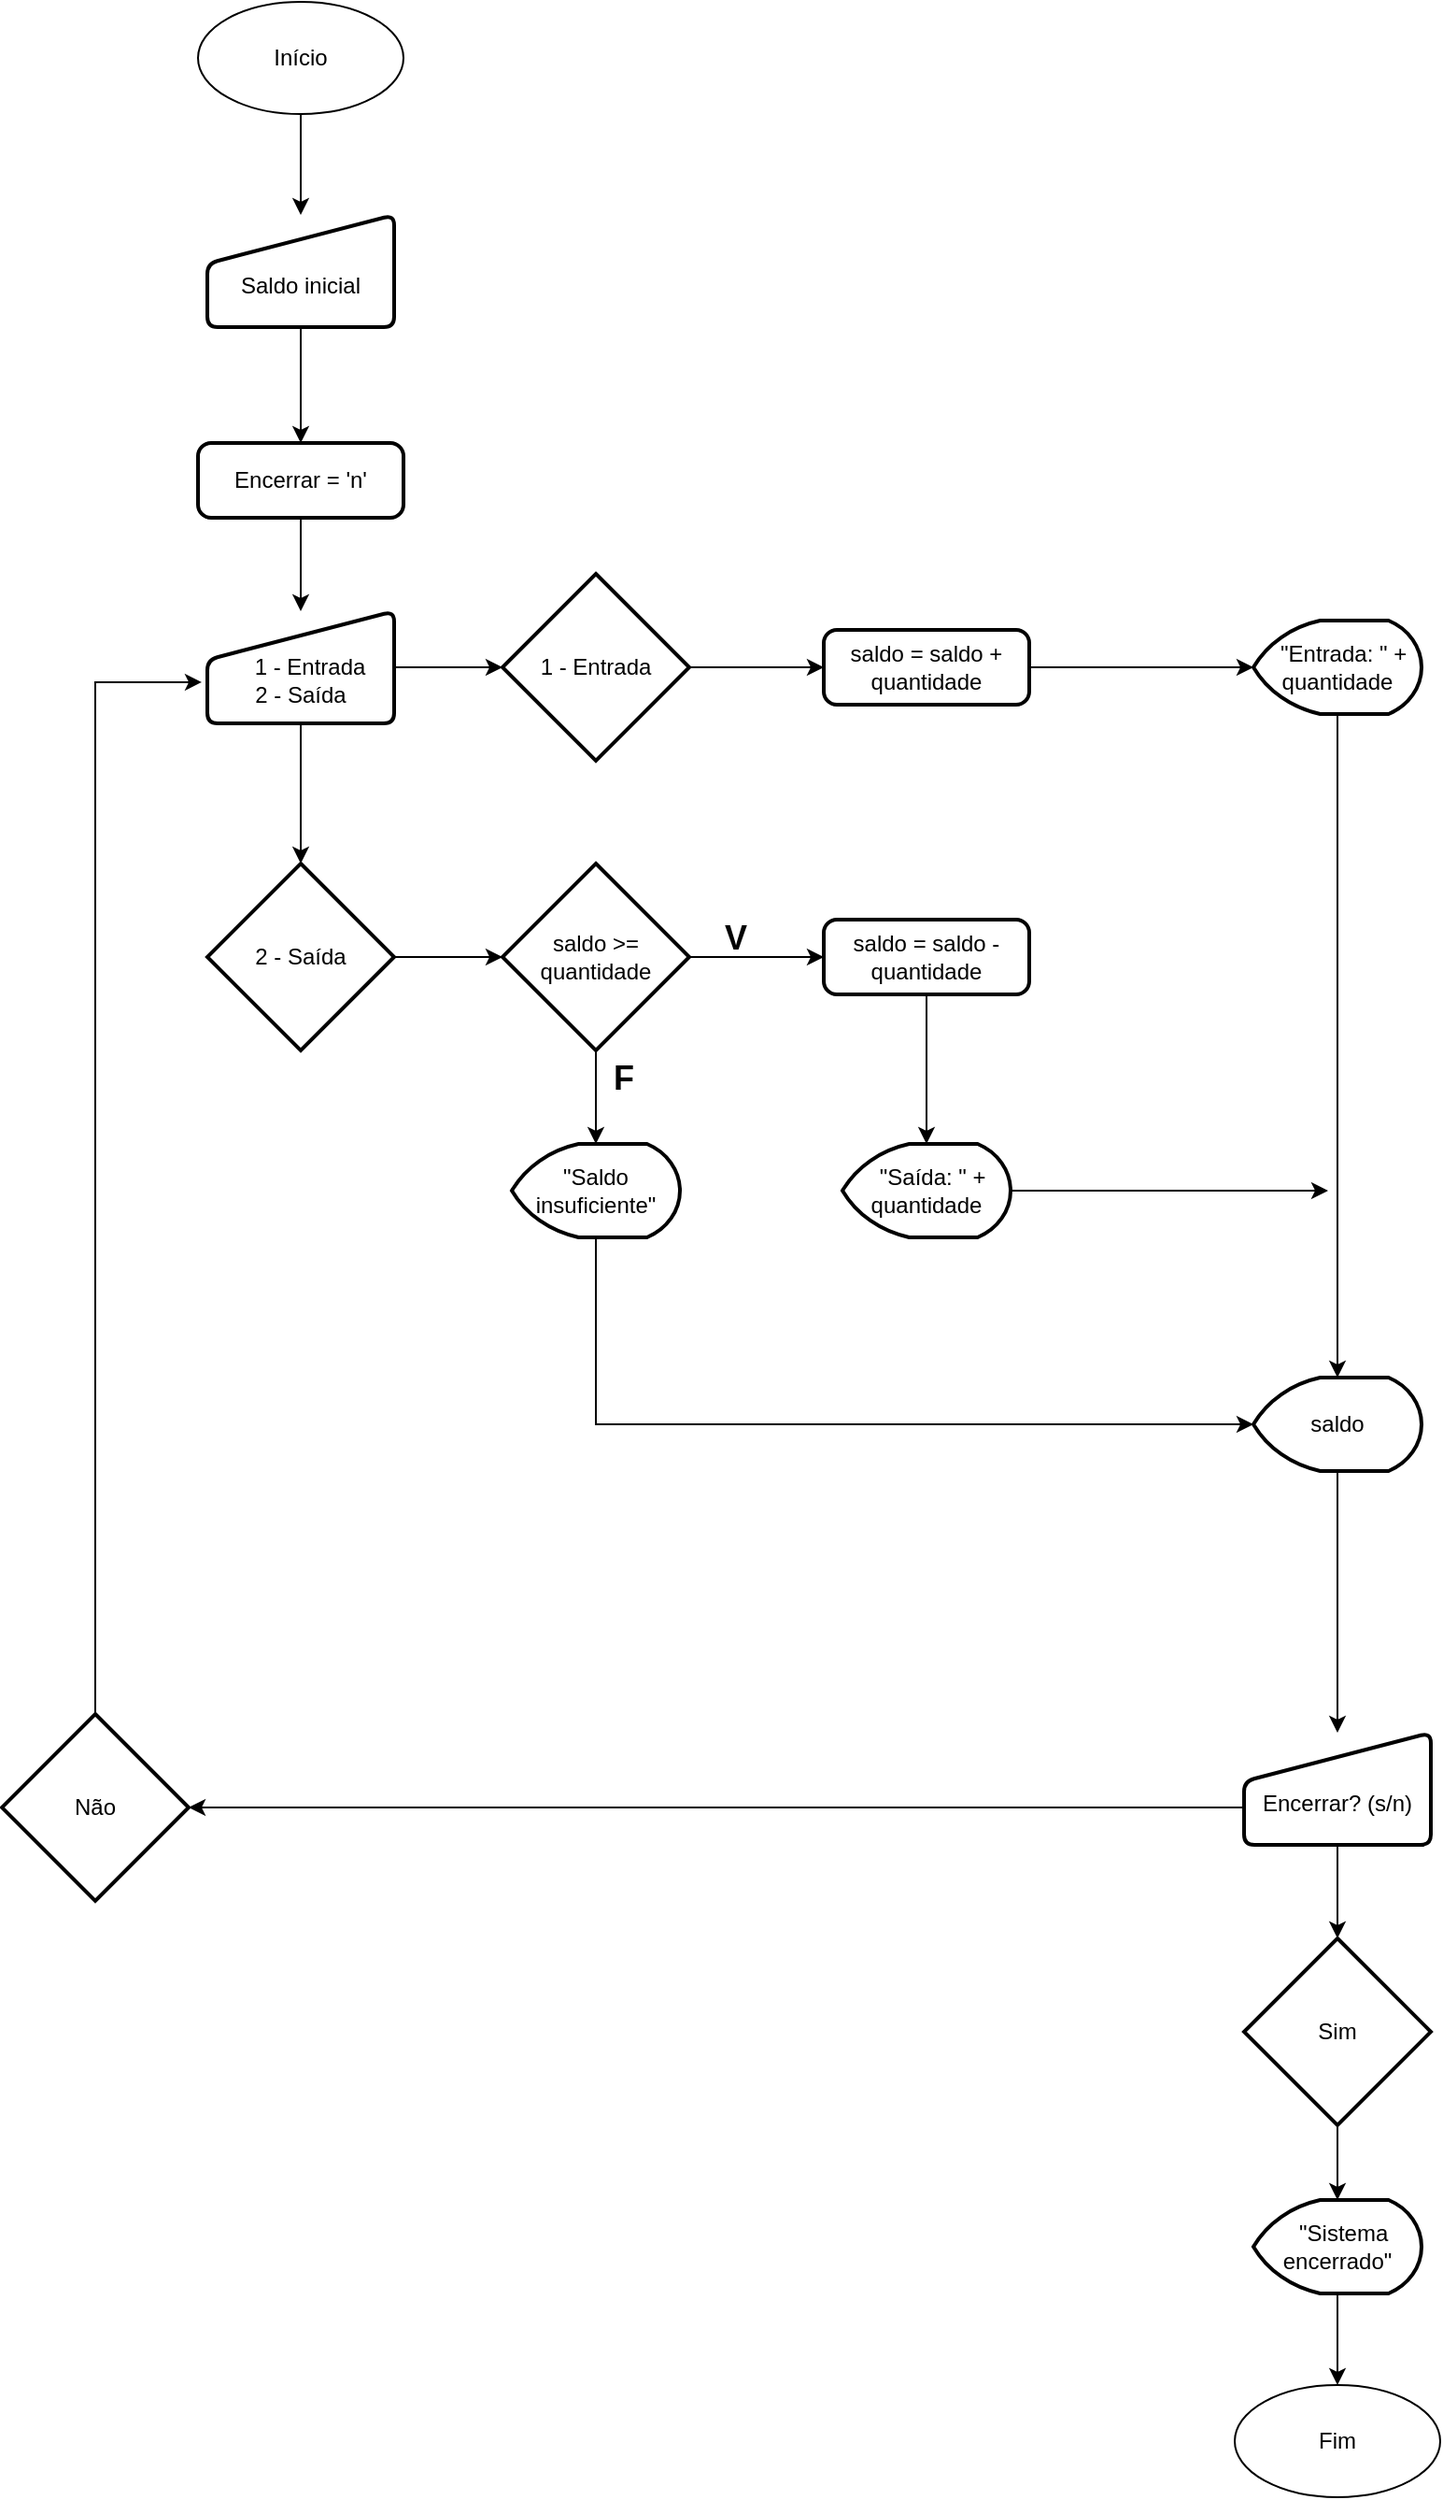 <mxfile version="28.2.0">
  <diagram name="Página-1" id="3QtFrNminv7boJr-y0DP">
    <mxGraphModel dx="1148" dy="522" grid="1" gridSize="10" guides="1" tooltips="1" connect="1" arrows="1" fold="1" page="1" pageScale="1" pageWidth="827" pageHeight="1169" math="0" shadow="0">
      <root>
        <mxCell id="0" />
        <mxCell id="1" parent="0" />
        <mxCell id="vNBXoHa1Ooy1lN3gcc5z-2" value="" style="edgeStyle=orthogonalEdgeStyle;rounded=0;orthogonalLoop=1;jettySize=auto;html=1;" edge="1" parent="1" source="BJnI6T1Wv4a64cd1YlWq-1" target="BJnI6T1Wv4a64cd1YlWq-5">
          <mxGeometry relative="1" as="geometry" />
        </mxCell>
        <mxCell id="BJnI6T1Wv4a64cd1YlWq-1" value="&lt;div&gt;&lt;br&gt;&lt;/div&gt;&lt;div&gt;Saldo inicial&lt;/div&gt;" style="html=1;strokeWidth=2;shape=manualInput;whiteSpace=wrap;rounded=1;size=26;arcSize=11;" parent="1" vertex="1">
          <mxGeometry x="140" y="138" width="100" height="60" as="geometry" />
        </mxCell>
        <mxCell id="vNBXoHa1Ooy1lN3gcc5z-4" value="" style="edgeStyle=orthogonalEdgeStyle;rounded=0;orthogonalLoop=1;jettySize=auto;html=1;" edge="1" parent="1" source="BJnI6T1Wv4a64cd1YlWq-5" target="BJnI6T1Wv4a64cd1YlWq-11">
          <mxGeometry relative="1" as="geometry" />
        </mxCell>
        <mxCell id="BJnI6T1Wv4a64cd1YlWq-5" value="Encerrar = &#39;n&#39;" style="rounded=1;whiteSpace=wrap;html=1;absoluteArcSize=1;arcSize=14;strokeWidth=2;" parent="1" vertex="1">
          <mxGeometry x="135" y="260" width="110" height="40" as="geometry" />
        </mxCell>
        <mxCell id="vNBXoHa1Ooy1lN3gcc5z-29" value="" style="edgeStyle=orthogonalEdgeStyle;rounded=0;orthogonalLoop=1;jettySize=auto;html=1;" edge="1" parent="1" source="BJnI6T1Wv4a64cd1YlWq-11" target="BJnI6T1Wv4a64cd1YlWq-16">
          <mxGeometry relative="1" as="geometry" />
        </mxCell>
        <mxCell id="vNBXoHa1Ooy1lN3gcc5z-30" value="" style="edgeStyle=orthogonalEdgeStyle;rounded=0;orthogonalLoop=1;jettySize=auto;html=1;" edge="1" parent="1" source="BJnI6T1Wv4a64cd1YlWq-11" target="BJnI6T1Wv4a64cd1YlWq-23">
          <mxGeometry relative="1" as="geometry" />
        </mxCell>
        <mxCell id="BJnI6T1Wv4a64cd1YlWq-11" value="&lt;div&gt;&lt;br&gt;&lt;/div&gt;&amp;nbsp; &amp;nbsp;1 - Entrada&lt;div&gt;2 - Saída&lt;/div&gt;" style="html=1;strokeWidth=2;shape=manualInput;whiteSpace=wrap;rounded=1;size=26;arcSize=11;" parent="1" vertex="1">
          <mxGeometry x="140" y="350" width="100" height="60" as="geometry" />
        </mxCell>
        <mxCell id="BJnI6T1Wv4a64cd1YlWq-19" value="" style="edgeStyle=orthogonalEdgeStyle;rounded=0;orthogonalLoop=1;jettySize=auto;html=1;" parent="1" source="BJnI6T1Wv4a64cd1YlWq-16" target="BJnI6T1Wv4a64cd1YlWq-18" edge="1">
          <mxGeometry relative="1" as="geometry" />
        </mxCell>
        <mxCell id="BJnI6T1Wv4a64cd1YlWq-16" value="1 - Entrada" style="strokeWidth=2;html=1;shape=mxgraph.flowchart.decision;whiteSpace=wrap;" parent="1" vertex="1">
          <mxGeometry x="298" y="330" width="100" height="100" as="geometry" />
        </mxCell>
        <mxCell id="BJnI6T1Wv4a64cd1YlWq-21" value="" style="edgeStyle=orthogonalEdgeStyle;rounded=0;orthogonalLoop=1;jettySize=auto;html=1;" parent="1" source="BJnI6T1Wv4a64cd1YlWq-18" target="BJnI6T1Wv4a64cd1YlWq-20" edge="1">
          <mxGeometry relative="1" as="geometry" />
        </mxCell>
        <mxCell id="BJnI6T1Wv4a64cd1YlWq-18" value="saldo = saldo + quantidade" style="rounded=1;whiteSpace=wrap;html=1;absoluteArcSize=1;arcSize=14;strokeWidth=2;" parent="1" vertex="1">
          <mxGeometry x="470" y="360" width="110" height="40" as="geometry" />
        </mxCell>
        <mxCell id="BJnI6T1Wv4a64cd1YlWq-20" value="&amp;nbsp; &quot;Entrada: &quot; + quantidade" style="strokeWidth=2;html=1;shape=mxgraph.flowchart.display;whiteSpace=wrap;" parent="1" vertex="1">
          <mxGeometry x="700" y="355" width="90" height="50" as="geometry" />
        </mxCell>
        <mxCell id="BJnI6T1Wv4a64cd1YlWq-28" value="" style="edgeStyle=orthogonalEdgeStyle;rounded=0;orthogonalLoop=1;jettySize=auto;html=1;" parent="1" source="BJnI6T1Wv4a64cd1YlWq-23" target="BJnI6T1Wv4a64cd1YlWq-27" edge="1">
          <mxGeometry relative="1" as="geometry" />
        </mxCell>
        <mxCell id="BJnI6T1Wv4a64cd1YlWq-23" value="2 - Saída" style="strokeWidth=2;html=1;shape=mxgraph.flowchart.decision;whiteSpace=wrap;" parent="1" vertex="1">
          <mxGeometry x="140" y="485" width="100" height="100" as="geometry" />
        </mxCell>
        <mxCell id="BJnI6T1Wv4a64cd1YlWq-31" value="" style="edgeStyle=orthogonalEdgeStyle;rounded=0;orthogonalLoop=1;jettySize=auto;html=1;" parent="1" source="BJnI6T1Wv4a64cd1YlWq-27" target="BJnI6T1Wv4a64cd1YlWq-30" edge="1">
          <mxGeometry relative="1" as="geometry" />
        </mxCell>
        <mxCell id="vNBXoHa1Ooy1lN3gcc5z-5" value="" style="edgeStyle=orthogonalEdgeStyle;rounded=0;orthogonalLoop=1;jettySize=auto;html=1;" edge="1" parent="1" source="BJnI6T1Wv4a64cd1YlWq-27" target="BJnI6T1Wv4a64cd1YlWq-34">
          <mxGeometry relative="1" as="geometry" />
        </mxCell>
        <mxCell id="BJnI6T1Wv4a64cd1YlWq-27" value="saldo &amp;gt;= quantidade" style="strokeWidth=2;html=1;shape=mxgraph.flowchart.decision;whiteSpace=wrap;" parent="1" vertex="1">
          <mxGeometry x="298" y="485" width="100" height="100" as="geometry" />
        </mxCell>
        <mxCell id="vNBXoHa1Ooy1lN3gcc5z-6" value="" style="edgeStyle=orthogonalEdgeStyle;rounded=0;orthogonalLoop=1;jettySize=auto;html=1;" edge="1" parent="1" source="BJnI6T1Wv4a64cd1YlWq-30" target="BJnI6T1Wv4a64cd1YlWq-37">
          <mxGeometry relative="1" as="geometry" />
        </mxCell>
        <mxCell id="BJnI6T1Wv4a64cd1YlWq-30" value="saldo = saldo - quantidade" style="rounded=1;whiteSpace=wrap;html=1;absoluteArcSize=1;arcSize=14;strokeWidth=2;" parent="1" vertex="1">
          <mxGeometry x="470" y="515" width="110" height="40" as="geometry" />
        </mxCell>
        <mxCell id="BJnI6T1Wv4a64cd1YlWq-32" value="&lt;b&gt;&lt;font style=&quot;font-size: 18px;&quot;&gt;V&lt;/font&gt;&lt;/b&gt;" style="text;strokeColor=none;align=center;fillColor=none;html=1;verticalAlign=middle;whiteSpace=wrap;rounded=0;" parent="1" vertex="1">
          <mxGeometry x="393" y="510" width="60" height="30" as="geometry" />
        </mxCell>
        <mxCell id="BJnI6T1Wv4a64cd1YlWq-34" value="&quot;Saldo insuficiente&quot;" style="strokeWidth=2;html=1;shape=mxgraph.flowchart.display;whiteSpace=wrap;" parent="1" vertex="1">
          <mxGeometry x="303" y="635" width="90" height="50" as="geometry" />
        </mxCell>
        <mxCell id="BJnI6T1Wv4a64cd1YlWq-36" value="&lt;b&gt;&lt;font style=&quot;font-size: 18px;&quot;&gt;F&lt;/font&gt;&lt;/b&gt;" style="text;strokeColor=none;align=center;fillColor=none;html=1;verticalAlign=middle;whiteSpace=wrap;rounded=0;" parent="1" vertex="1">
          <mxGeometry x="333" y="585" width="60" height="30" as="geometry" />
        </mxCell>
        <mxCell id="vNBXoHa1Ooy1lN3gcc5z-32" style="edgeStyle=orthogonalEdgeStyle;rounded=0;orthogonalLoop=1;jettySize=auto;html=1;" edge="1" parent="1" source="BJnI6T1Wv4a64cd1YlWq-37">
          <mxGeometry relative="1" as="geometry">
            <mxPoint x="740" y="660" as="targetPoint" />
          </mxGeometry>
        </mxCell>
        <mxCell id="BJnI6T1Wv4a64cd1YlWq-37" value="&amp;nbsp; &quot;Saída: &quot; + quantidade" style="strokeWidth=2;html=1;shape=mxgraph.flowchart.display;whiteSpace=wrap;" parent="1" vertex="1">
          <mxGeometry x="480" y="635" width="90" height="50" as="geometry" />
        </mxCell>
        <mxCell id="vNBXoHa1Ooy1lN3gcc5z-19" value="" style="edgeStyle=orthogonalEdgeStyle;rounded=0;orthogonalLoop=1;jettySize=auto;html=1;" edge="1" parent="1" source="BJnI6T1Wv4a64cd1YlWq-39" target="BJnI6T1Wv4a64cd1YlWq-45">
          <mxGeometry relative="1" as="geometry" />
        </mxCell>
        <mxCell id="BJnI6T1Wv4a64cd1YlWq-39" value="saldo" style="strokeWidth=2;html=1;shape=mxgraph.flowchart.display;whiteSpace=wrap;" parent="1" vertex="1">
          <mxGeometry x="700" y="760" width="90" height="50" as="geometry" />
        </mxCell>
        <mxCell id="vNBXoHa1Ooy1lN3gcc5z-23" value="" style="edgeStyle=orthogonalEdgeStyle;rounded=0;orthogonalLoop=1;jettySize=auto;html=1;" edge="1" parent="1" source="BJnI6T1Wv4a64cd1YlWq-45" target="vNBXoHa1Ooy1lN3gcc5z-22">
          <mxGeometry relative="1" as="geometry" />
        </mxCell>
        <mxCell id="BJnI6T1Wv4a64cd1YlWq-45" value="&lt;div&gt;&lt;br&gt;&lt;/div&gt;Encerrar? (s/n)" style="html=1;strokeWidth=2;shape=manualInput;whiteSpace=wrap;rounded=1;size=26;arcSize=11;" parent="1" vertex="1">
          <mxGeometry x="695" y="950" width="100" height="60" as="geometry" />
        </mxCell>
        <mxCell id="BJnI6T1Wv4a64cd1YlWq-54" value="" style="edgeStyle=orthogonalEdgeStyle;rounded=0;orthogonalLoop=1;jettySize=auto;html=1;" parent="1" source="BJnI6T1Wv4a64cd1YlWq-48" target="BJnI6T1Wv4a64cd1YlWq-53" edge="1">
          <mxGeometry relative="1" as="geometry" />
        </mxCell>
        <mxCell id="BJnI6T1Wv4a64cd1YlWq-48" value="&amp;nbsp; &quot;Sistema encerrado&quot;" style="strokeWidth=2;html=1;shape=mxgraph.flowchart.display;whiteSpace=wrap;" parent="1" vertex="1">
          <mxGeometry x="700" y="1200" width="90" height="50" as="geometry" />
        </mxCell>
        <mxCell id="BJnI6T1Wv4a64cd1YlWq-53" value="Fim" style="ellipse;whiteSpace=wrap;html=1;" parent="1" vertex="1">
          <mxGeometry x="690" y="1299" width="110" height="60" as="geometry" />
        </mxCell>
        <mxCell id="vNBXoHa1Ooy1lN3gcc5z-3" value="" style="edgeStyle=orthogonalEdgeStyle;rounded=0;orthogonalLoop=1;jettySize=auto;html=1;" edge="1" parent="1" source="BJnI6T1Wv4a64cd1YlWq-55" target="BJnI6T1Wv4a64cd1YlWq-1">
          <mxGeometry relative="1" as="geometry" />
        </mxCell>
        <mxCell id="BJnI6T1Wv4a64cd1YlWq-55" value="Início" style="ellipse;whiteSpace=wrap;html=1;" parent="1" vertex="1">
          <mxGeometry x="135" y="24" width="110" height="60" as="geometry" />
        </mxCell>
        <mxCell id="vNBXoHa1Ooy1lN3gcc5z-14" style="edgeStyle=orthogonalEdgeStyle;rounded=0;orthogonalLoop=1;jettySize=auto;html=1;entryX=0.5;entryY=0;entryDx=0;entryDy=0;entryPerimeter=0;" edge="1" parent="1" source="BJnI6T1Wv4a64cd1YlWq-20" target="BJnI6T1Wv4a64cd1YlWq-39">
          <mxGeometry relative="1" as="geometry" />
        </mxCell>
        <mxCell id="vNBXoHa1Ooy1lN3gcc5z-24" value="" style="edgeStyle=orthogonalEdgeStyle;rounded=0;orthogonalLoop=1;jettySize=auto;html=1;" edge="1" parent="1" source="vNBXoHa1Ooy1lN3gcc5z-22" target="BJnI6T1Wv4a64cd1YlWq-48">
          <mxGeometry relative="1" as="geometry" />
        </mxCell>
        <mxCell id="vNBXoHa1Ooy1lN3gcc5z-22" value="Sim" style="strokeWidth=2;html=1;shape=mxgraph.flowchart.decision;whiteSpace=wrap;" vertex="1" parent="1">
          <mxGeometry x="695" y="1060" width="100" height="100" as="geometry" />
        </mxCell>
        <mxCell id="vNBXoHa1Ooy1lN3gcc5z-25" value="Não" style="strokeWidth=2;html=1;shape=mxgraph.flowchart.decision;whiteSpace=wrap;" vertex="1" parent="1">
          <mxGeometry x="30" y="940" width="100" height="100" as="geometry" />
        </mxCell>
        <mxCell id="vNBXoHa1Ooy1lN3gcc5z-26" style="edgeStyle=orthogonalEdgeStyle;rounded=0;orthogonalLoop=1;jettySize=auto;html=1;entryX=1;entryY=0.5;entryDx=0;entryDy=0;entryPerimeter=0;" edge="1" parent="1" source="BJnI6T1Wv4a64cd1YlWq-45" target="vNBXoHa1Ooy1lN3gcc5z-25">
          <mxGeometry relative="1" as="geometry">
            <Array as="points">
              <mxPoint x="160" y="990" />
            </Array>
          </mxGeometry>
        </mxCell>
        <mxCell id="vNBXoHa1Ooy1lN3gcc5z-27" style="edgeStyle=orthogonalEdgeStyle;rounded=0;orthogonalLoop=1;jettySize=auto;html=1;entryX=-0.03;entryY=0.633;entryDx=0;entryDy=0;entryPerimeter=0;" edge="1" parent="1" source="vNBXoHa1Ooy1lN3gcc5z-25" target="BJnI6T1Wv4a64cd1YlWq-11">
          <mxGeometry relative="1" as="geometry">
            <Array as="points">
              <mxPoint x="80" y="388" />
            </Array>
          </mxGeometry>
        </mxCell>
        <mxCell id="vNBXoHa1Ooy1lN3gcc5z-31" style="edgeStyle=orthogonalEdgeStyle;rounded=0;orthogonalLoop=1;jettySize=auto;html=1;entryX=0;entryY=0.5;entryDx=0;entryDy=0;entryPerimeter=0;" edge="1" parent="1" source="BJnI6T1Wv4a64cd1YlWq-34" target="BJnI6T1Wv4a64cd1YlWq-39">
          <mxGeometry relative="1" as="geometry">
            <Array as="points">
              <mxPoint x="348" y="785" />
            </Array>
          </mxGeometry>
        </mxCell>
      </root>
    </mxGraphModel>
  </diagram>
</mxfile>
